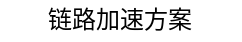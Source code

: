 <mxfile version="20.4.0" type="github">
  <diagram id="lPeAWQNbHUtWdgvwRQlS" name="Page-1">
    <mxGraphModel dx="276" dy="165" grid="1" gridSize="10" guides="1" tooltips="1" connect="1" arrows="1" fold="1" page="1" pageScale="1" pageWidth="827" pageHeight="1169" math="0" shadow="0">
      <root>
        <mxCell id="0" />
        <mxCell id="1" parent="0" />
        <mxCell id="04GkZW3KmbyV3sS1qvO0-1" value="链路加速方案" style="text;html=1;strokeColor=none;fillColor=none;align=center;verticalAlign=middle;whiteSpace=wrap;rounded=0;" vertex="1" parent="1">
          <mxGeometry x="250" y="300" width="120" height="20" as="geometry" />
        </mxCell>
      </root>
    </mxGraphModel>
  </diagram>
</mxfile>

